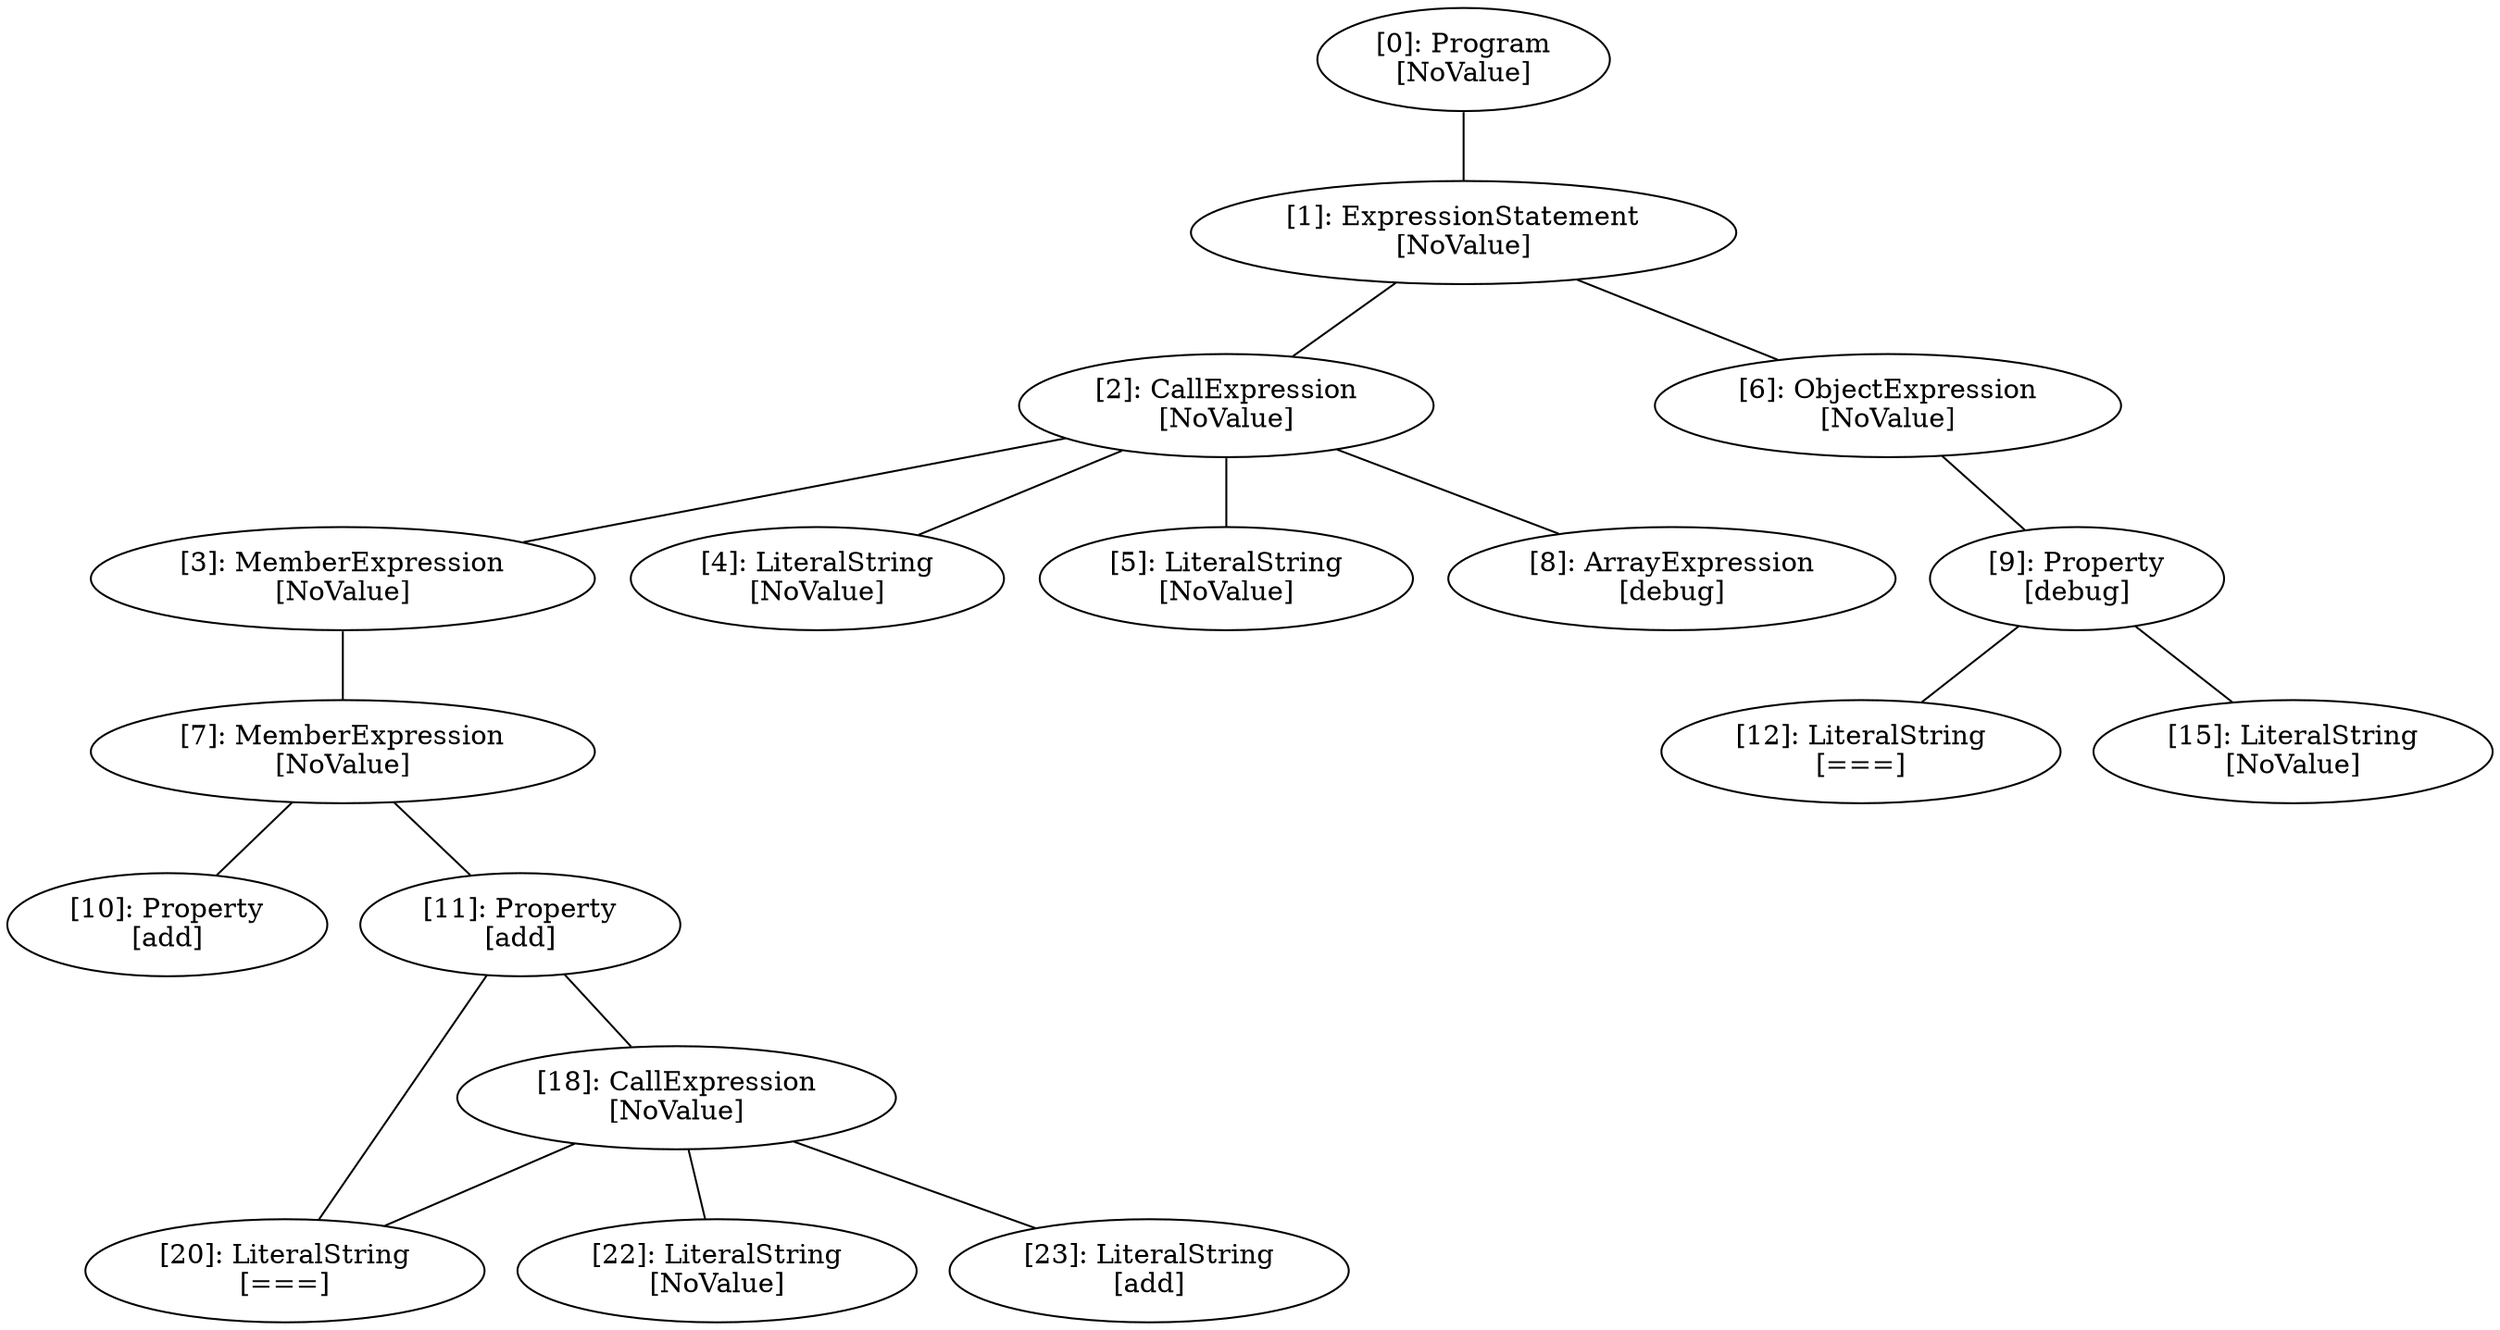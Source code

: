 // Result
graph {
	0 [label="[0]: Program
[NoValue]"]
	1 [label="[1]: ExpressionStatement
[NoValue]"]
	2 [label="[2]: CallExpression
[NoValue]"]
	3 [label="[3]: MemberExpression
[NoValue]"]
	4 [label="[4]: LiteralString
[NoValue]"]
	5 [label="[5]: LiteralString
[NoValue]"]
	6 [label="[6]: ObjectExpression
[NoValue]"]
	7 [label="[7]: MemberExpression
[NoValue]"]
	8 [label="[8]: ArrayExpression
[debug]"]
	9 [label="[9]: Property
[debug]"]
	10 [label="[10]: Property
[add]"]
	11 [label="[11]: Property
[add]"]
	12 [label="[12]: LiteralString
[===]"]
	15 [label="[15]: LiteralString
[NoValue]"]
	18 [label="[18]: CallExpression
[NoValue]"]
	20 [label="[20]: LiteralString
[===]"]
	22 [label="[22]: LiteralString
[NoValue]"]
	23 [label="[23]: LiteralString
[add]"]
	0 -- 1
	1 -- 2
	1 -- 6
	2 -- 3
	2 -- 4
	2 -- 5
	2 -- 8
	3 -- 7
	6 -- 9
	7 -- 10
	7 -- 11
	9 -- 12
	9 -- 15
	11 -- 18
	11 -- 20
	18 -- 20
	18 -- 22
	18 -- 23
}
